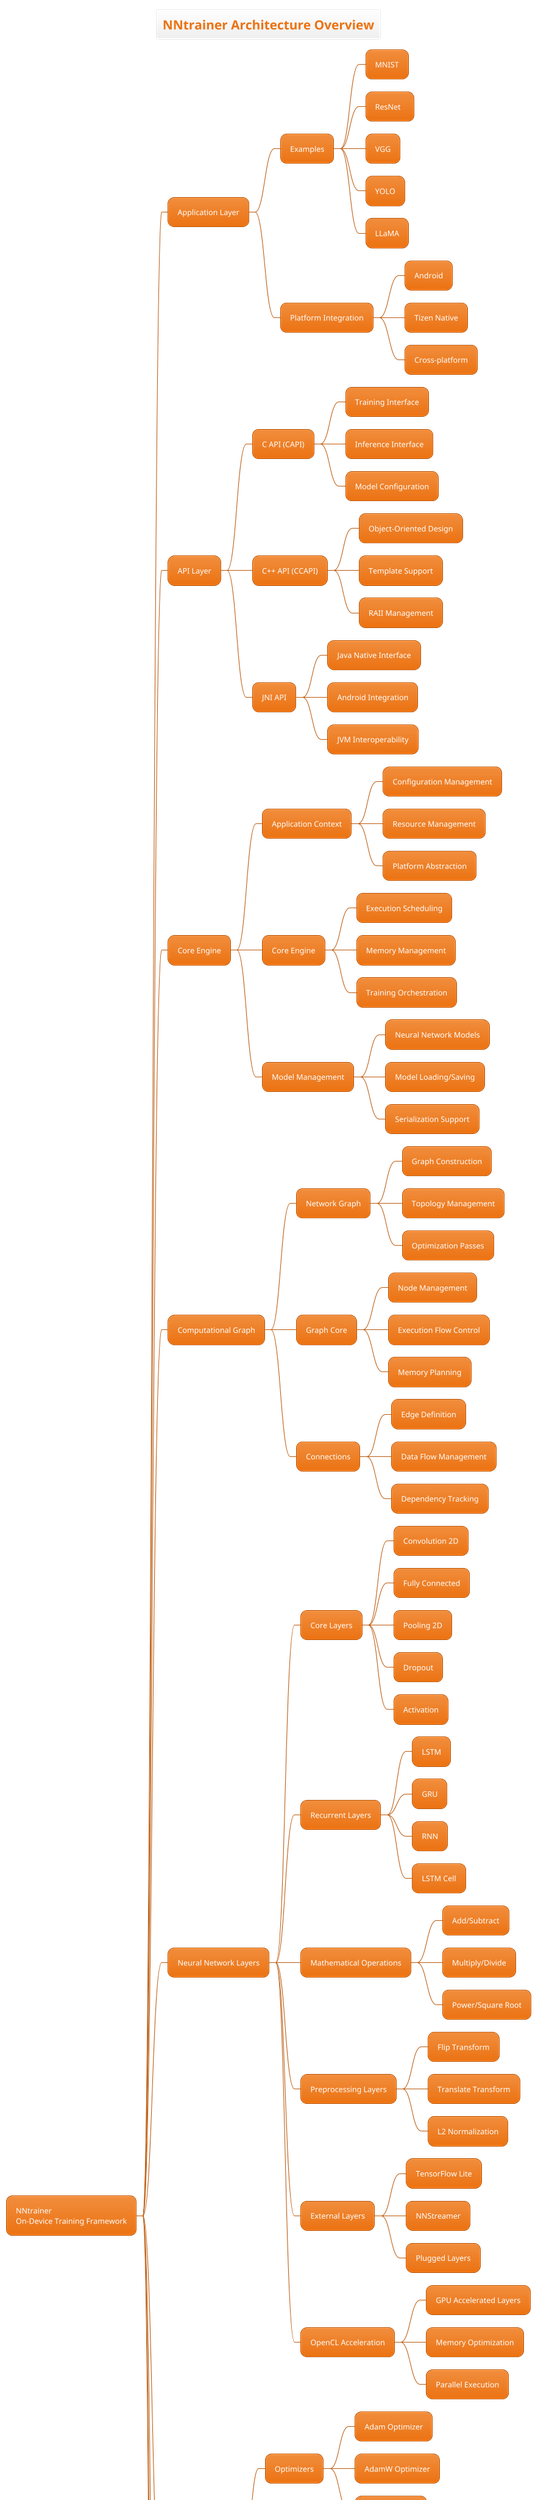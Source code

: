 @startmindmap NNtrainer_Architecture_Mindmap
!theme aws-orange
title NNtrainer Architecture Overview

* NNtrainer\nOn-Device Training Framework
** Application Layer
*** Examples
**** MNIST
**** ResNet  
**** VGG
**** YOLO
**** LLaMA
*** Platform Integration
**** Android
**** Tizen Native
**** Cross-platform
** API Layer
*** C API (CAPI)
**** Training Interface
**** Inference Interface
**** Model Configuration
*** C++ API (CCAPI)
**** Object-Oriented Design
**** Template Support
**** RAII Management
*** JNI API
**** Java Native Interface
**** Android Integration
**** JVM Interoperability
** Core Engine
*** Application Context
**** Configuration Management
**** Resource Management
**** Platform Abstraction
*** Core Engine
**** Execution Scheduling
**** Memory Management
**** Training Orchestration
*** Model Management
**** Neural Network Models
**** Model Loading/Saving
**** Serialization Support
** Computational Graph
*** Network Graph
**** Graph Construction
**** Topology Management
**** Optimization Passes
*** Graph Core
**** Node Management
**** Execution Flow Control
**** Memory Planning
*** Connections
**** Edge Definition
**** Data Flow Management
**** Dependency Tracking
** Neural Network Layers
*** Core Layers
**** Convolution 2D
**** Fully Connected
**** Pooling 2D
**** Dropout
**** Activation
*** Recurrent Layers
**** LSTM
**** GRU
**** RNN
**** LSTM Cell
*** Mathematical Operations
**** Add/Subtract
**** Multiply/Divide
**** Power/Square Root
*** Preprocessing Layers
**** Flip Transform
**** Translate Transform
**** L2 Normalization
*** External Layers
**** TensorFlow Lite
**** NNStreamer
**** Plugged Layers
*** OpenCL Acceleration
**** GPU Accelerated Layers
**** Memory Optimization
**** Parallel Execution
** Optimization
*** Optimizers
**** Adam Optimizer
**** AdamW Optimizer
**** SGD Optimizer
*** Learning Rate Schedulers
**** Constant Scheduler
**** Exponential Decay
**** Cosine Annealing
**** Step Scheduler
*** Training Strategies
**** Dynamic Training
**** Mixed Precision
**** Transfer Learning
** Tensor Operations
*** Tensor Core
**** Tensor Operations
**** Broadcasting Support
**** Reshape Operations
**** Arithmetic Operations
*** Data Types
**** Float32/Float16
**** Integer 4/8 bit
**** Quantized Tensors
**** Character Tensors
*** Memory Management
**** Memory Pools
**** Cache Management
**** Lazy Loading
**** Swap Device Support
*** Backend Support
**** CPU Backend
**** OpenCL Backend
**** NEON Optimization
**** Memory Mapping
** Data Pipeline
*** Data Buffer
**** Buffer Management
**** Batch Preparation
**** Preprocessing
**** Data Augmentation
*** Data Producers
**** File Producers
**** Directory Scanning
**** Random Data Generation
**** Function Data Sources
*** Data Iteration
**** Queue Management
**** Asynchronous Loading
**** Threading Support
**** Memory Efficiency
** External Integrations
*** NNStreamer Integration
**** Tensor Filter Plugin
**** Tensor Trainer Plugin
**** Pipeline Integration
*** TensorFlow Lite
**** Model Import
**** Inference Support
**** Layer Compatibility
*** Platform Support
**** Android NDK
**** Tizen Native APIs
**** Linux/Windows Support

@endmindmap